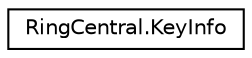 digraph "Graphical Class Hierarchy"
{
 // LATEX_PDF_SIZE
  edge [fontname="Helvetica",fontsize="10",labelfontname="Helvetica",labelfontsize="10"];
  node [fontname="Helvetica",fontsize="10",shape=record];
  rankdir="LR";
  Node0 [label="RingCentral.KeyInfo",height=0.2,width=0.4,color="black", fillcolor="white", style="filled",URL="$classRingCentral_1_1KeyInfo.html",tooltip="Additional info about the key"];
}
